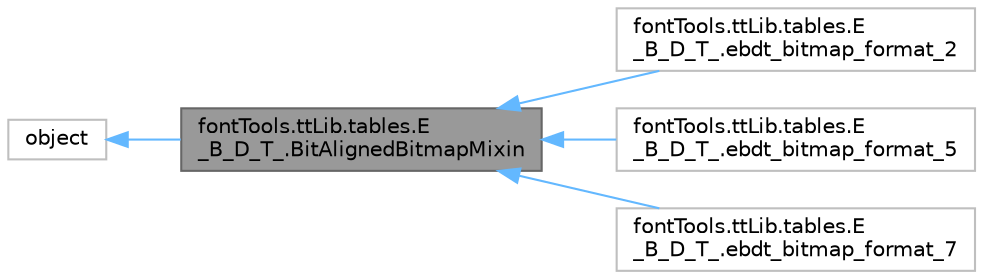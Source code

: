 digraph "fontTools.ttLib.tables.E_B_D_T_.BitAlignedBitmapMixin"
{
 // LATEX_PDF_SIZE
  bgcolor="transparent";
  edge [fontname=Helvetica,fontsize=10,labelfontname=Helvetica,labelfontsize=10];
  node [fontname=Helvetica,fontsize=10,shape=box,height=0.2,width=0.4];
  rankdir="LR";
  Node1 [id="Node000001",label="fontTools.ttLib.tables.E\l_B_D_T_.BitAlignedBitmapMixin",height=0.2,width=0.4,color="gray40", fillcolor="grey60", style="filled", fontcolor="black",tooltip=" "];
  Node2 -> Node1 [id="edge1_Node000001_Node000002",dir="back",color="steelblue1",style="solid",tooltip=" "];
  Node2 [id="Node000002",label="object",height=0.2,width=0.4,color="grey75", fillcolor="white", style="filled",tooltip=" "];
  Node1 -> Node3 [id="edge2_Node000001_Node000003",dir="back",color="steelblue1",style="solid",tooltip=" "];
  Node3 [id="Node000003",label="fontTools.ttLib.tables.E\l_B_D_T_.ebdt_bitmap_format_2",height=0.2,width=0.4,color="grey75", fillcolor="white", style="filled",URL="$de/d61/classfontTools_1_1ttLib_1_1tables_1_1E__B__D__T___1_1ebdt__bitmap__format__2.html",tooltip=" "];
  Node1 -> Node4 [id="edge3_Node000001_Node000004",dir="back",color="steelblue1",style="solid",tooltip=" "];
  Node4 [id="Node000004",label="fontTools.ttLib.tables.E\l_B_D_T_.ebdt_bitmap_format_5",height=0.2,width=0.4,color="grey75", fillcolor="white", style="filled",URL="$d8/d24/classfontTools_1_1ttLib_1_1tables_1_1E__B__D__T___1_1ebdt__bitmap__format__5.html",tooltip=" "];
  Node1 -> Node5 [id="edge4_Node000001_Node000005",dir="back",color="steelblue1",style="solid",tooltip=" "];
  Node5 [id="Node000005",label="fontTools.ttLib.tables.E\l_B_D_T_.ebdt_bitmap_format_7",height=0.2,width=0.4,color="grey75", fillcolor="white", style="filled",URL="$d9/dd3/classfontTools_1_1ttLib_1_1tables_1_1E__B__D__T___1_1ebdt__bitmap__format__7.html",tooltip=" "];
}
